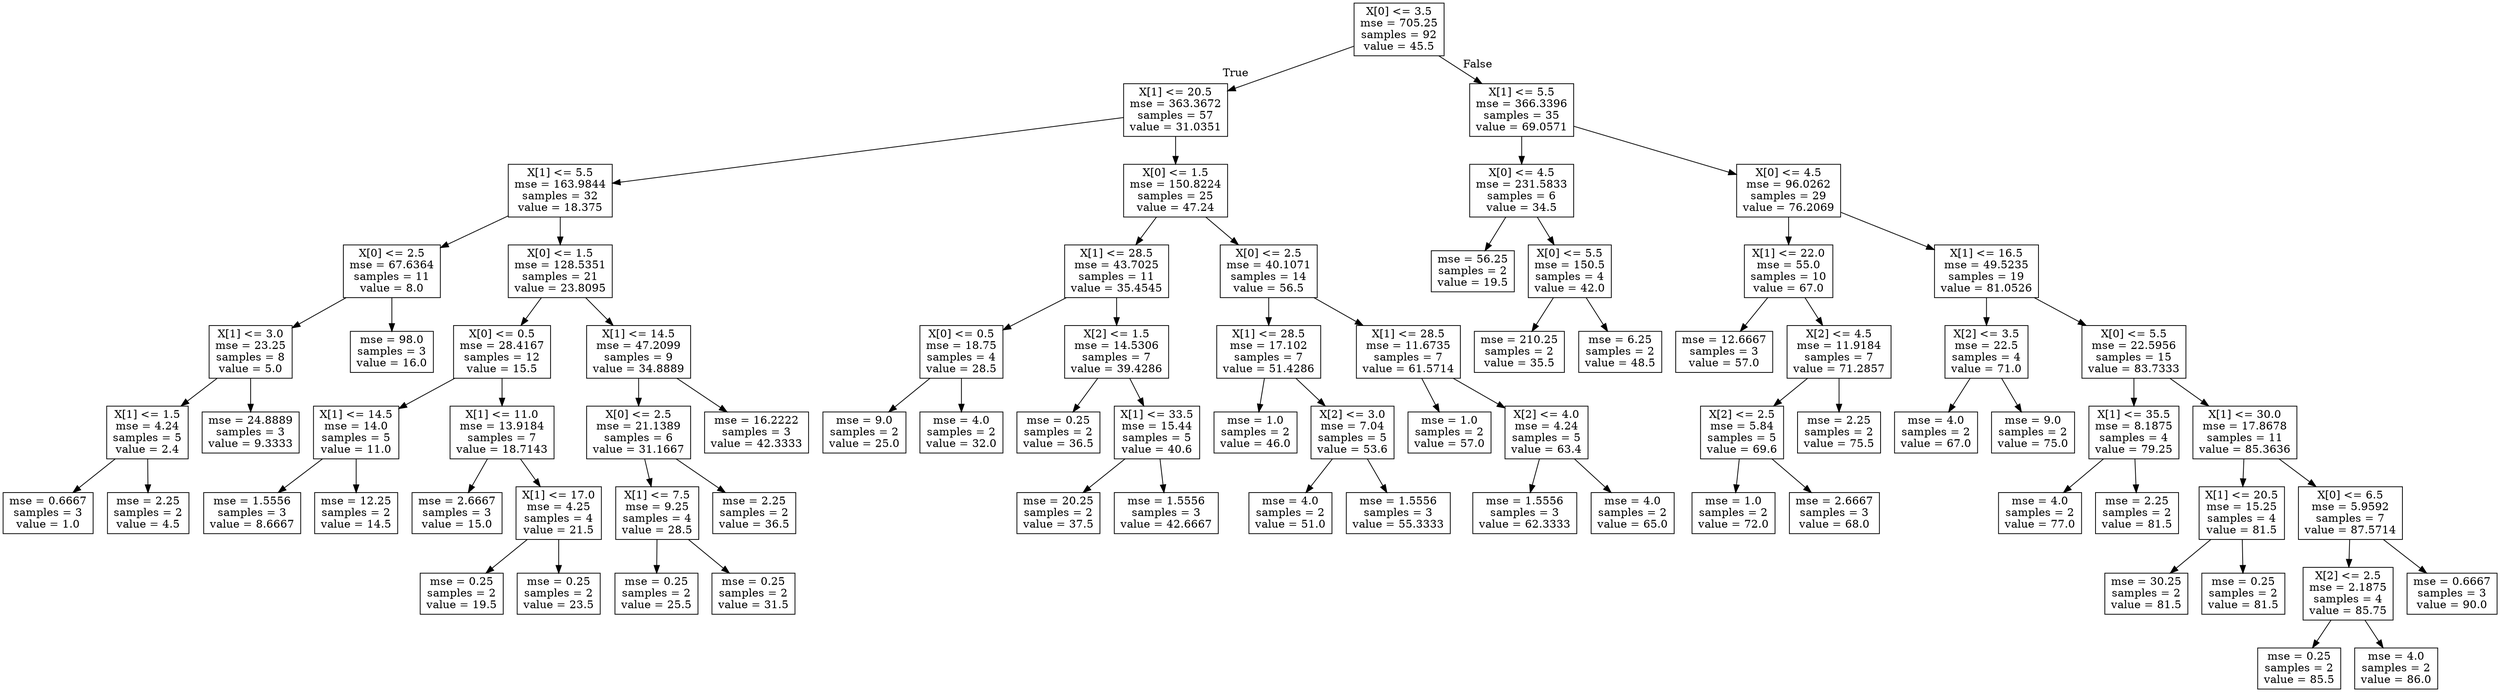 digraph Tree {
node [shape=box] ;
0 [label="X[0] <= 3.5\nmse = 705.25\nsamples = 92\nvalue = 45.5"] ;
1 [label="X[1] <= 20.5\nmse = 363.3672\nsamples = 57\nvalue = 31.0351"] ;
0 -> 1 [labeldistance=2.5, labelangle=45, headlabel="True"] ;
2 [label="X[1] <= 5.5\nmse = 163.9844\nsamples = 32\nvalue = 18.375"] ;
1 -> 2 ;
3 [label="X[0] <= 2.5\nmse = 67.6364\nsamples = 11\nvalue = 8.0"] ;
2 -> 3 ;
4 [label="X[1] <= 3.0\nmse = 23.25\nsamples = 8\nvalue = 5.0"] ;
3 -> 4 ;
5 [label="X[1] <= 1.5\nmse = 4.24\nsamples = 5\nvalue = 2.4"] ;
4 -> 5 ;
6 [label="mse = 0.6667\nsamples = 3\nvalue = 1.0"] ;
5 -> 6 ;
7 [label="mse = 2.25\nsamples = 2\nvalue = 4.5"] ;
5 -> 7 ;
8 [label="mse = 24.8889\nsamples = 3\nvalue = 9.3333"] ;
4 -> 8 ;
9 [label="mse = 98.0\nsamples = 3\nvalue = 16.0"] ;
3 -> 9 ;
10 [label="X[0] <= 1.5\nmse = 128.5351\nsamples = 21\nvalue = 23.8095"] ;
2 -> 10 ;
11 [label="X[0] <= 0.5\nmse = 28.4167\nsamples = 12\nvalue = 15.5"] ;
10 -> 11 ;
12 [label="X[1] <= 14.5\nmse = 14.0\nsamples = 5\nvalue = 11.0"] ;
11 -> 12 ;
13 [label="mse = 1.5556\nsamples = 3\nvalue = 8.6667"] ;
12 -> 13 ;
14 [label="mse = 12.25\nsamples = 2\nvalue = 14.5"] ;
12 -> 14 ;
15 [label="X[1] <= 11.0\nmse = 13.9184\nsamples = 7\nvalue = 18.7143"] ;
11 -> 15 ;
16 [label="mse = 2.6667\nsamples = 3\nvalue = 15.0"] ;
15 -> 16 ;
17 [label="X[1] <= 17.0\nmse = 4.25\nsamples = 4\nvalue = 21.5"] ;
15 -> 17 ;
18 [label="mse = 0.25\nsamples = 2\nvalue = 19.5"] ;
17 -> 18 ;
19 [label="mse = 0.25\nsamples = 2\nvalue = 23.5"] ;
17 -> 19 ;
20 [label="X[1] <= 14.5\nmse = 47.2099\nsamples = 9\nvalue = 34.8889"] ;
10 -> 20 ;
21 [label="X[0] <= 2.5\nmse = 21.1389\nsamples = 6\nvalue = 31.1667"] ;
20 -> 21 ;
22 [label="X[1] <= 7.5\nmse = 9.25\nsamples = 4\nvalue = 28.5"] ;
21 -> 22 ;
23 [label="mse = 0.25\nsamples = 2\nvalue = 25.5"] ;
22 -> 23 ;
24 [label="mse = 0.25\nsamples = 2\nvalue = 31.5"] ;
22 -> 24 ;
25 [label="mse = 2.25\nsamples = 2\nvalue = 36.5"] ;
21 -> 25 ;
26 [label="mse = 16.2222\nsamples = 3\nvalue = 42.3333"] ;
20 -> 26 ;
27 [label="X[0] <= 1.5\nmse = 150.8224\nsamples = 25\nvalue = 47.24"] ;
1 -> 27 ;
28 [label="X[1] <= 28.5\nmse = 43.7025\nsamples = 11\nvalue = 35.4545"] ;
27 -> 28 ;
29 [label="X[0] <= 0.5\nmse = 18.75\nsamples = 4\nvalue = 28.5"] ;
28 -> 29 ;
30 [label="mse = 9.0\nsamples = 2\nvalue = 25.0"] ;
29 -> 30 ;
31 [label="mse = 4.0\nsamples = 2\nvalue = 32.0"] ;
29 -> 31 ;
32 [label="X[2] <= 1.5\nmse = 14.5306\nsamples = 7\nvalue = 39.4286"] ;
28 -> 32 ;
33 [label="mse = 0.25\nsamples = 2\nvalue = 36.5"] ;
32 -> 33 ;
34 [label="X[1] <= 33.5\nmse = 15.44\nsamples = 5\nvalue = 40.6"] ;
32 -> 34 ;
35 [label="mse = 20.25\nsamples = 2\nvalue = 37.5"] ;
34 -> 35 ;
36 [label="mse = 1.5556\nsamples = 3\nvalue = 42.6667"] ;
34 -> 36 ;
37 [label="X[0] <= 2.5\nmse = 40.1071\nsamples = 14\nvalue = 56.5"] ;
27 -> 37 ;
38 [label="X[1] <= 28.5\nmse = 17.102\nsamples = 7\nvalue = 51.4286"] ;
37 -> 38 ;
39 [label="mse = 1.0\nsamples = 2\nvalue = 46.0"] ;
38 -> 39 ;
40 [label="X[2] <= 3.0\nmse = 7.04\nsamples = 5\nvalue = 53.6"] ;
38 -> 40 ;
41 [label="mse = 4.0\nsamples = 2\nvalue = 51.0"] ;
40 -> 41 ;
42 [label="mse = 1.5556\nsamples = 3\nvalue = 55.3333"] ;
40 -> 42 ;
43 [label="X[1] <= 28.5\nmse = 11.6735\nsamples = 7\nvalue = 61.5714"] ;
37 -> 43 ;
44 [label="mse = 1.0\nsamples = 2\nvalue = 57.0"] ;
43 -> 44 ;
45 [label="X[2] <= 4.0\nmse = 4.24\nsamples = 5\nvalue = 63.4"] ;
43 -> 45 ;
46 [label="mse = 1.5556\nsamples = 3\nvalue = 62.3333"] ;
45 -> 46 ;
47 [label="mse = 4.0\nsamples = 2\nvalue = 65.0"] ;
45 -> 47 ;
48 [label="X[1] <= 5.5\nmse = 366.3396\nsamples = 35\nvalue = 69.0571"] ;
0 -> 48 [labeldistance=2.5, labelangle=-45, headlabel="False"] ;
49 [label="X[0] <= 4.5\nmse = 231.5833\nsamples = 6\nvalue = 34.5"] ;
48 -> 49 ;
50 [label="mse = 56.25\nsamples = 2\nvalue = 19.5"] ;
49 -> 50 ;
51 [label="X[0] <= 5.5\nmse = 150.5\nsamples = 4\nvalue = 42.0"] ;
49 -> 51 ;
52 [label="mse = 210.25\nsamples = 2\nvalue = 35.5"] ;
51 -> 52 ;
53 [label="mse = 6.25\nsamples = 2\nvalue = 48.5"] ;
51 -> 53 ;
54 [label="X[0] <= 4.5\nmse = 96.0262\nsamples = 29\nvalue = 76.2069"] ;
48 -> 54 ;
55 [label="X[1] <= 22.0\nmse = 55.0\nsamples = 10\nvalue = 67.0"] ;
54 -> 55 ;
56 [label="mse = 12.6667\nsamples = 3\nvalue = 57.0"] ;
55 -> 56 ;
57 [label="X[2] <= 4.5\nmse = 11.9184\nsamples = 7\nvalue = 71.2857"] ;
55 -> 57 ;
58 [label="X[2] <= 2.5\nmse = 5.84\nsamples = 5\nvalue = 69.6"] ;
57 -> 58 ;
59 [label="mse = 1.0\nsamples = 2\nvalue = 72.0"] ;
58 -> 59 ;
60 [label="mse = 2.6667\nsamples = 3\nvalue = 68.0"] ;
58 -> 60 ;
61 [label="mse = 2.25\nsamples = 2\nvalue = 75.5"] ;
57 -> 61 ;
62 [label="X[1] <= 16.5\nmse = 49.5235\nsamples = 19\nvalue = 81.0526"] ;
54 -> 62 ;
63 [label="X[2] <= 3.5\nmse = 22.5\nsamples = 4\nvalue = 71.0"] ;
62 -> 63 ;
64 [label="mse = 4.0\nsamples = 2\nvalue = 67.0"] ;
63 -> 64 ;
65 [label="mse = 9.0\nsamples = 2\nvalue = 75.0"] ;
63 -> 65 ;
66 [label="X[0] <= 5.5\nmse = 22.5956\nsamples = 15\nvalue = 83.7333"] ;
62 -> 66 ;
67 [label="X[1] <= 35.5\nmse = 8.1875\nsamples = 4\nvalue = 79.25"] ;
66 -> 67 ;
68 [label="mse = 4.0\nsamples = 2\nvalue = 77.0"] ;
67 -> 68 ;
69 [label="mse = 2.25\nsamples = 2\nvalue = 81.5"] ;
67 -> 69 ;
70 [label="X[1] <= 30.0\nmse = 17.8678\nsamples = 11\nvalue = 85.3636"] ;
66 -> 70 ;
71 [label="X[1] <= 20.5\nmse = 15.25\nsamples = 4\nvalue = 81.5"] ;
70 -> 71 ;
72 [label="mse = 30.25\nsamples = 2\nvalue = 81.5"] ;
71 -> 72 ;
73 [label="mse = 0.25\nsamples = 2\nvalue = 81.5"] ;
71 -> 73 ;
74 [label="X[0] <= 6.5\nmse = 5.9592\nsamples = 7\nvalue = 87.5714"] ;
70 -> 74 ;
75 [label="X[2] <= 2.5\nmse = 2.1875\nsamples = 4\nvalue = 85.75"] ;
74 -> 75 ;
76 [label="mse = 0.25\nsamples = 2\nvalue = 85.5"] ;
75 -> 76 ;
77 [label="mse = 4.0\nsamples = 2\nvalue = 86.0"] ;
75 -> 77 ;
78 [label="mse = 0.6667\nsamples = 3\nvalue = 90.0"] ;
74 -> 78 ;
}